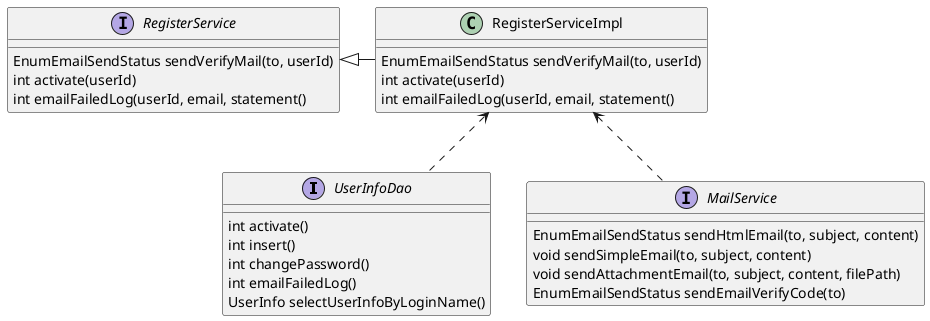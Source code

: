 @startuml


interface UserInfoDao{
    int activate()
    int insert()
    int changePassword()
    int emailFailedLog()
    UserInfo selectUserInfoByLoginName()
}
interface MailService{
    EnumEmailSendStatus sendHtmlEmail(to, subject, content)
    void sendSimpleEmail(to, subject, content)
    void sendAttachmentEmail(to, subject, content, filePath)
    EnumEmailSendStatus sendEmailVerifyCode(to)
}
interface RegisterService{
    EnumEmailSendStatus sendVerifyMail(to, userId)
    int activate(userId)
    int emailFailedLog(userId, email, statement()
}
RegisterService <|- RegisterServiceImpl
RegisterServiceImpl <.. UserInfoDao
RegisterServiceImpl <.. MailService
class RegisterServiceImpl{
    EnumEmailSendStatus sendVerifyMail(to, userId)
    int activate(userId)
    int emailFailedLog(userId, email, statement()
}



@enduml